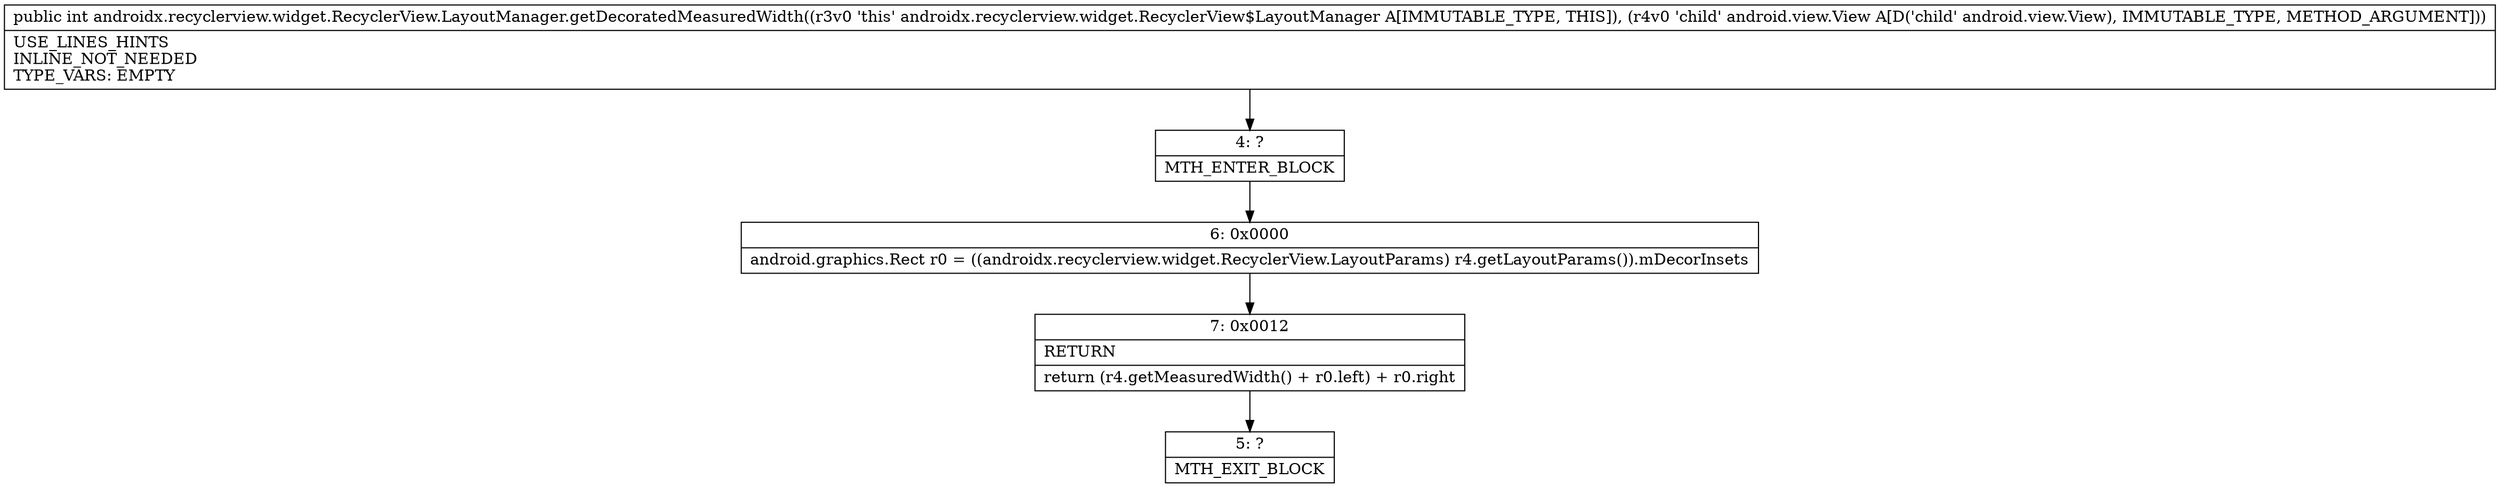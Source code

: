 digraph "CFG forandroidx.recyclerview.widget.RecyclerView.LayoutManager.getDecoratedMeasuredWidth(Landroid\/view\/View;)I" {
Node_4 [shape=record,label="{4\:\ ?|MTH_ENTER_BLOCK\l}"];
Node_6 [shape=record,label="{6\:\ 0x0000|android.graphics.Rect r0 = ((androidx.recyclerview.widget.RecyclerView.LayoutParams) r4.getLayoutParams()).mDecorInsets\l}"];
Node_7 [shape=record,label="{7\:\ 0x0012|RETURN\l|return (r4.getMeasuredWidth() + r0.left) + r0.right\l}"];
Node_5 [shape=record,label="{5\:\ ?|MTH_EXIT_BLOCK\l}"];
MethodNode[shape=record,label="{public int androidx.recyclerview.widget.RecyclerView.LayoutManager.getDecoratedMeasuredWidth((r3v0 'this' androidx.recyclerview.widget.RecyclerView$LayoutManager A[IMMUTABLE_TYPE, THIS]), (r4v0 'child' android.view.View A[D('child' android.view.View), IMMUTABLE_TYPE, METHOD_ARGUMENT]))  | USE_LINES_HINTS\lINLINE_NOT_NEEDED\lTYPE_VARS: EMPTY\l}"];
MethodNode -> Node_4;Node_4 -> Node_6;
Node_6 -> Node_7;
Node_7 -> Node_5;
}

